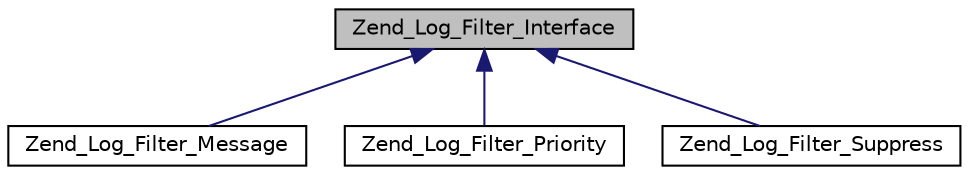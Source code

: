 digraph G
{
  edge [fontname="Helvetica",fontsize="10",labelfontname="Helvetica",labelfontsize="10"];
  node [fontname="Helvetica",fontsize="10",shape=record];
  Node1 [label="Zend_Log_Filter_Interface",height=0.2,width=0.4,color="black", fillcolor="grey75", style="filled" fontcolor="black"];
  Node1 -> Node2 [dir="back",color="midnightblue",fontsize="10",style="solid",fontname="Helvetica"];
  Node2 [label="Zend_Log_Filter_Message",height=0.2,width=0.4,color="black", fillcolor="white", style="filled",URL="$class_zend___log___filter___message.html"];
  Node1 -> Node3 [dir="back",color="midnightblue",fontsize="10",style="solid",fontname="Helvetica"];
  Node3 [label="Zend_Log_Filter_Priority",height=0.2,width=0.4,color="black", fillcolor="white", style="filled",URL="$class_zend___log___filter___priority.html"];
  Node1 -> Node4 [dir="back",color="midnightblue",fontsize="10",style="solid",fontname="Helvetica"];
  Node4 [label="Zend_Log_Filter_Suppress",height=0.2,width=0.4,color="black", fillcolor="white", style="filled",URL="$class_zend___log___filter___suppress.html"];
}

